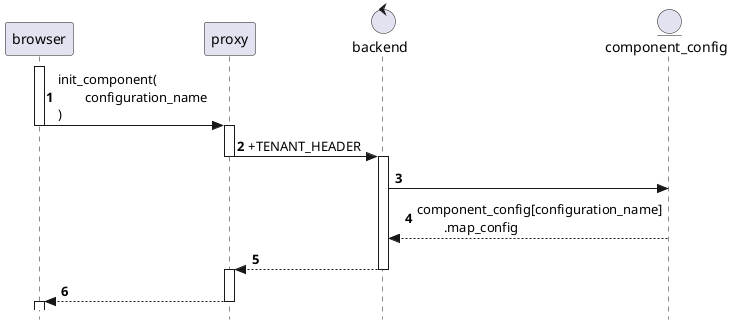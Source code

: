 @startuml
'https://plantuml.com/sequence-diagram

autonumber
skinparam style strictuml

participant browser as br
participant proxy as pr
control backend as b
entity component_config as c

activate br
br -> pr: init_component(\n\tconfiguration_name\n)
deactivate br
activate pr
pr -> b: +TENANT_HEADER
deactivate pr
activate b
b -> c:
c --> b: component_config[configuration_name]\n\t.map_config
b --> pr:
deactivate b
activate pr
pr --> br:
deactivate pr
activate br

@enduml